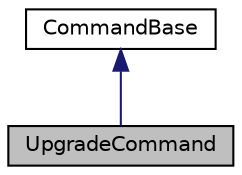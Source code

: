 digraph "UpgradeCommand"
{
 // LATEX_PDF_SIZE
  edge [fontname="Helvetica",fontsize="10",labelfontname="Helvetica",labelfontsize="10"];
  node [fontname="Helvetica",fontsize="10",shape=record];
  Node1 [label="UpgradeCommand",height=0.2,width=0.4,color="black", fillcolor="grey75", style="filled", fontcolor="black",tooltip="Comando para actualizar Next."];
  Node2 -> Node1 [dir="back",color="midnightblue",fontsize="10",style="solid",fontname="Helvetica"];
  Node2 [label="CommandBase",height=0.2,width=0.4,color="black", fillcolor="white", style="filled",URL="$class_command_base.html",tooltip="Es la Clase de la que heredantodos los Comandos de Next."];
}

